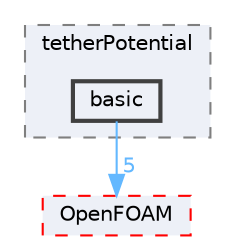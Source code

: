 digraph "src/lagrangian/molecularDynamics/potential/tetherPotential/basic"
{
 // LATEX_PDF_SIZE
  bgcolor="transparent";
  edge [fontname=Helvetica,fontsize=10,labelfontname=Helvetica,labelfontsize=10];
  node [fontname=Helvetica,fontsize=10,shape=box,height=0.2,width=0.4];
  compound=true
  subgraph clusterdir_be0ea55c675e02a10da4f3c0657cc9af {
    graph [ bgcolor="#edf0f7", pencolor="grey50", label="tetherPotential", fontname=Helvetica,fontsize=10 style="filled,dashed", URL="dir_be0ea55c675e02a10da4f3c0657cc9af.html",tooltip=""]
  dir_a07e024f814fb2e32a467cfe0550bac9 [label="basic", fillcolor="#edf0f7", color="grey25", style="filled,bold", URL="dir_a07e024f814fb2e32a467cfe0550bac9.html",tooltip=""];
  }
  dir_c5473ff19b20e6ec4dfe5c310b3778a8 [label="OpenFOAM", fillcolor="#edf0f7", color="red", style="filled,dashed", URL="dir_c5473ff19b20e6ec4dfe5c310b3778a8.html",tooltip=""];
  dir_a07e024f814fb2e32a467cfe0550bac9->dir_c5473ff19b20e6ec4dfe5c310b3778a8 [headlabel="5", labeldistance=1.5 headhref="dir_000215_002695.html" href="dir_000215_002695.html" color="steelblue1" fontcolor="steelblue1"];
}
